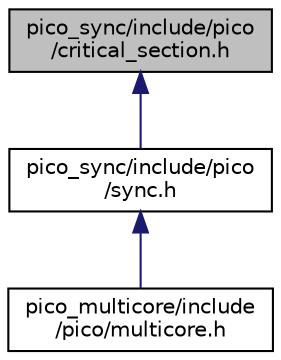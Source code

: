digraph "pico_sync/include/pico/critical_section.h"
{
 // LATEX_PDF_SIZE
  edge [fontname="Helvetica",fontsize="10",labelfontname="Helvetica",labelfontsize="10"];
  node [fontname="Helvetica",fontsize="10",shape=record];
  Node1 [label="pico_sync/include/pico\l/critical_section.h",height=0.2,width=0.4,color="black", fillcolor="grey75", style="filled", fontcolor="black",tooltip=" "];
  Node1 -> Node2 [dir="back",color="midnightblue",fontsize="10",style="solid",fontname="Helvetica"];
  Node2 [label="pico_sync/include/pico\l/sync.h",height=0.2,width=0.4,color="black", fillcolor="white", style="filled",URL="$common_2pico__sync_2include_2pico_2sync_8h.html",tooltip=" "];
  Node2 -> Node3 [dir="back",color="midnightblue",fontsize="10",style="solid",fontname="Helvetica"];
  Node3 [label="pico_multicore/include\l/pico/multicore.h",height=0.2,width=0.4,color="black", fillcolor="white", style="filled",URL="$multicore_8h.html",tooltip=" "];
}
